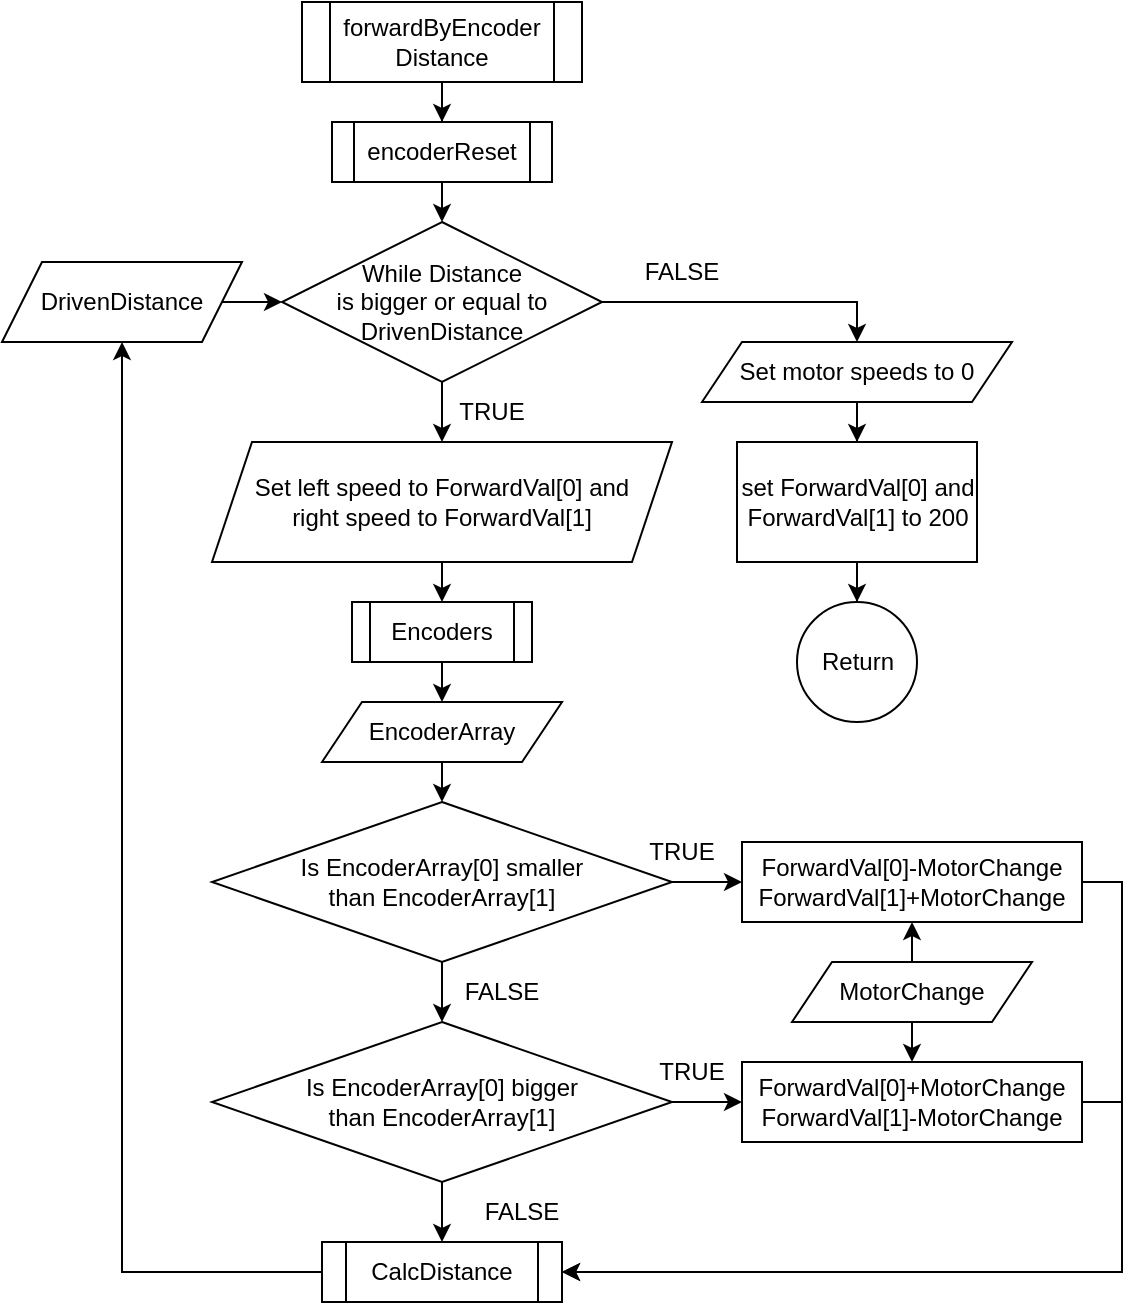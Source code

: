 <mxfile version="22.1.9" type="device">
  <diagram name="Page-1" id="1wHot74sVgRbxN3V9Pzl">
    <mxGraphModel dx="670" dy="1115" grid="1" gridSize="10" guides="1" tooltips="1" connect="1" arrows="1" fold="1" page="1" pageScale="1" pageWidth="850" pageHeight="1100" math="0" shadow="0">
      <root>
        <mxCell id="0" />
        <mxCell id="1" parent="0" />
        <mxCell id="OEuwmZ-vneeiG_g7fXwI-3" value="" style="edgeStyle=orthogonalEdgeStyle;rounded=0;orthogonalLoop=1;jettySize=auto;html=1;" parent="1" source="OEuwmZ-vneeiG_g7fXwI-1" target="OEuwmZ-vneeiG_g7fXwI-2" edge="1">
          <mxGeometry relative="1" as="geometry" />
        </mxCell>
        <mxCell id="OEuwmZ-vneeiG_g7fXwI-1" value="forwardByEncoder&lt;br&gt;Distance" style="shape=process;whiteSpace=wrap;html=1;backgroundOutline=1;" parent="1" vertex="1">
          <mxGeometry x="190" y="60" width="140" height="40" as="geometry" />
        </mxCell>
        <mxCell id="OEuwmZ-vneeiG_g7fXwI-5" style="edgeStyle=orthogonalEdgeStyle;rounded=0;orthogonalLoop=1;jettySize=auto;html=1;exitX=0.5;exitY=1;exitDx=0;exitDy=0;entryX=0.5;entryY=0;entryDx=0;entryDy=0;" parent="1" source="OEuwmZ-vneeiG_g7fXwI-2" target="OEuwmZ-vneeiG_g7fXwI-4" edge="1">
          <mxGeometry relative="1" as="geometry" />
        </mxCell>
        <mxCell id="OEuwmZ-vneeiG_g7fXwI-2" value="encoderReset" style="shape=process;whiteSpace=wrap;html=1;backgroundOutline=1;" parent="1" vertex="1">
          <mxGeometry x="205" y="120" width="110" height="30" as="geometry" />
        </mxCell>
        <mxCell id="OEuwmZ-vneeiG_g7fXwI-9" style="edgeStyle=orthogonalEdgeStyle;rounded=0;orthogonalLoop=1;jettySize=auto;html=1;exitX=0.5;exitY=1;exitDx=0;exitDy=0;entryX=0.5;entryY=0;entryDx=0;entryDy=0;" parent="1" source="OEuwmZ-vneeiG_g7fXwI-4" target="OEuwmZ-vneeiG_g7fXwI-8" edge="1">
          <mxGeometry relative="1" as="geometry" />
        </mxCell>
        <mxCell id="OEuwmZ-vneeiG_g7fXwI-39" style="edgeStyle=orthogonalEdgeStyle;rounded=0;orthogonalLoop=1;jettySize=auto;html=1;exitX=1;exitY=0.5;exitDx=0;exitDy=0;entryX=0.5;entryY=0;entryDx=0;entryDy=0;" parent="1" source="OEuwmZ-vneeiG_g7fXwI-4" target="OEuwmZ-vneeiG_g7fXwI-42" edge="1">
          <mxGeometry relative="1" as="geometry">
            <mxPoint x="395.0" y="210" as="targetPoint" />
          </mxGeometry>
        </mxCell>
        <mxCell id="OEuwmZ-vneeiG_g7fXwI-4" value="While Distance &lt;br&gt;is bigger or equal to DrivenDistance" style="rhombus;whiteSpace=wrap;html=1;" parent="1" vertex="1">
          <mxGeometry x="180" y="170" width="160" height="80" as="geometry" />
        </mxCell>
        <mxCell id="OEuwmZ-vneeiG_g7fXwI-12" style="edgeStyle=orthogonalEdgeStyle;rounded=0;orthogonalLoop=1;jettySize=auto;html=1;exitX=0.5;exitY=1;exitDx=0;exitDy=0;entryX=0.5;entryY=0;entryDx=0;entryDy=0;" parent="1" source="OEuwmZ-vneeiG_g7fXwI-8" target="OEuwmZ-vneeiG_g7fXwI-11" edge="1">
          <mxGeometry relative="1" as="geometry" />
        </mxCell>
        <mxCell id="OEuwmZ-vneeiG_g7fXwI-8" value="Set left speed to ForwardVal[0] and &lt;br&gt;right speed to ForwardVal[1]" style="shape=parallelogram;perimeter=parallelogramPerimeter;whiteSpace=wrap;html=1;fixedSize=1;" parent="1" vertex="1">
          <mxGeometry x="145" y="280" width="230" height="60" as="geometry" />
        </mxCell>
        <mxCell id="H-LEWs4ppPT2ZgdKhWzx-1" style="edgeStyle=orthogonalEdgeStyle;rounded=0;orthogonalLoop=1;jettySize=auto;html=1;exitX=0.5;exitY=1;exitDx=0;exitDy=0;entryX=0.5;entryY=0;entryDx=0;entryDy=0;" edge="1" parent="1" source="OEuwmZ-vneeiG_g7fXwI-11" target="OEuwmZ-vneeiG_g7fXwI-15">
          <mxGeometry relative="1" as="geometry" />
        </mxCell>
        <mxCell id="OEuwmZ-vneeiG_g7fXwI-11" value="Encoders" style="shape=process;whiteSpace=wrap;html=1;backgroundOutline=1;" parent="1" vertex="1">
          <mxGeometry x="215" y="360" width="90" height="30" as="geometry" />
        </mxCell>
        <mxCell id="OEuwmZ-vneeiG_g7fXwI-19" style="edgeStyle=orthogonalEdgeStyle;rounded=0;orthogonalLoop=1;jettySize=auto;html=1;exitX=1;exitY=0.5;exitDx=0;exitDy=0;entryX=0;entryY=0.5;entryDx=0;entryDy=0;" parent="1" source="OEuwmZ-vneeiG_g7fXwI-13" target="OEuwmZ-vneeiG_g7fXwI-18" edge="1">
          <mxGeometry relative="1" as="geometry" />
        </mxCell>
        <mxCell id="OEuwmZ-vneeiG_g7fXwI-21" style="edgeStyle=orthogonalEdgeStyle;rounded=0;orthogonalLoop=1;jettySize=auto;html=1;exitX=0.5;exitY=1;exitDx=0;exitDy=0;entryX=0.5;entryY=0;entryDx=0;entryDy=0;" parent="1" source="OEuwmZ-vneeiG_g7fXwI-13" target="OEuwmZ-vneeiG_g7fXwI-20" edge="1">
          <mxGeometry relative="1" as="geometry" />
        </mxCell>
        <mxCell id="OEuwmZ-vneeiG_g7fXwI-13" value="Is EncoderArray[0] smaller &lt;br&gt;than EncoderArray[1]" style="rhombus;whiteSpace=wrap;html=1;" parent="1" vertex="1">
          <mxGeometry x="145" y="460" width="230" height="80" as="geometry" />
        </mxCell>
        <mxCell id="H-LEWs4ppPT2ZgdKhWzx-2" style="edgeStyle=orthogonalEdgeStyle;rounded=0;orthogonalLoop=1;jettySize=auto;html=1;exitX=0.5;exitY=1;exitDx=0;exitDy=0;entryX=0.5;entryY=0;entryDx=0;entryDy=0;" edge="1" parent="1" source="OEuwmZ-vneeiG_g7fXwI-15" target="OEuwmZ-vneeiG_g7fXwI-13">
          <mxGeometry relative="1" as="geometry" />
        </mxCell>
        <mxCell id="OEuwmZ-vneeiG_g7fXwI-15" value="EncoderArray" style="shape=parallelogram;perimeter=parallelogramPerimeter;whiteSpace=wrap;html=1;fixedSize=1;" parent="1" vertex="1">
          <mxGeometry x="200" y="410" width="120" height="30" as="geometry" />
        </mxCell>
        <mxCell id="OEuwmZ-vneeiG_g7fXwI-34" style="edgeStyle=orthogonalEdgeStyle;rounded=0;orthogonalLoop=1;jettySize=auto;html=1;exitX=1;exitY=0.5;exitDx=0;exitDy=0;entryX=1;entryY=0.5;entryDx=0;entryDy=0;" parent="1" source="OEuwmZ-vneeiG_g7fXwI-18" target="OEuwmZ-vneeiG_g7fXwI-31" edge="1">
          <mxGeometry relative="1" as="geometry" />
        </mxCell>
        <mxCell id="OEuwmZ-vneeiG_g7fXwI-18" value="ForwardVal[0]-MotorChange&lt;br&gt;ForwardVal[1]+MotorChange" style="rounded=0;whiteSpace=wrap;html=1;" parent="1" vertex="1">
          <mxGeometry x="410" y="480" width="170" height="40" as="geometry" />
        </mxCell>
        <mxCell id="OEuwmZ-vneeiG_g7fXwI-23" style="edgeStyle=orthogonalEdgeStyle;rounded=0;orthogonalLoop=1;jettySize=auto;html=1;exitX=1;exitY=0.5;exitDx=0;exitDy=0;entryX=0;entryY=0.5;entryDx=0;entryDy=0;" parent="1" source="OEuwmZ-vneeiG_g7fXwI-20" target="OEuwmZ-vneeiG_g7fXwI-22" edge="1">
          <mxGeometry relative="1" as="geometry" />
        </mxCell>
        <mxCell id="OEuwmZ-vneeiG_g7fXwI-27" style="edgeStyle=orthogonalEdgeStyle;rounded=0;orthogonalLoop=1;jettySize=auto;html=1;exitX=0.5;exitY=1;exitDx=0;exitDy=0;entryX=0.5;entryY=0;entryDx=0;entryDy=0;" parent="1" source="OEuwmZ-vneeiG_g7fXwI-20" target="OEuwmZ-vneeiG_g7fXwI-31" edge="1">
          <mxGeometry relative="1" as="geometry">
            <mxPoint x="259.684" y="680" as="targetPoint" />
          </mxGeometry>
        </mxCell>
        <mxCell id="OEuwmZ-vneeiG_g7fXwI-20" value="Is EncoderArray[0] bigger&lt;br&gt;than EncoderArray[1]" style="rhombus;whiteSpace=wrap;html=1;" parent="1" vertex="1">
          <mxGeometry x="145" y="570" width="230" height="80" as="geometry" />
        </mxCell>
        <mxCell id="OEuwmZ-vneeiG_g7fXwI-35" style="edgeStyle=orthogonalEdgeStyle;rounded=0;orthogonalLoop=1;jettySize=auto;html=1;exitX=1;exitY=0.5;exitDx=0;exitDy=0;entryX=1;entryY=0.5;entryDx=0;entryDy=0;" parent="1" source="OEuwmZ-vneeiG_g7fXwI-22" target="OEuwmZ-vneeiG_g7fXwI-31" edge="1">
          <mxGeometry relative="1" as="geometry" />
        </mxCell>
        <mxCell id="OEuwmZ-vneeiG_g7fXwI-22" value="ForwardVal[0]+MotorChange&lt;br&gt;ForwardVal[1]-MotorChange" style="rounded=0;whiteSpace=wrap;html=1;" parent="1" vertex="1">
          <mxGeometry x="410" y="590" width="170" height="40" as="geometry" />
        </mxCell>
        <mxCell id="OEuwmZ-vneeiG_g7fXwI-24" value="FALSE" style="text;html=1;strokeColor=none;fillColor=none;align=center;verticalAlign=middle;whiteSpace=wrap;rounded=0;" parent="1" vertex="1">
          <mxGeometry x="260" y="540" width="60" height="30" as="geometry" />
        </mxCell>
        <mxCell id="OEuwmZ-vneeiG_g7fXwI-25" value="TRUE" style="text;html=1;strokeColor=none;fillColor=none;align=center;verticalAlign=middle;whiteSpace=wrap;rounded=0;" parent="1" vertex="1">
          <mxGeometry x="350" y="470" width="60" height="30" as="geometry" />
        </mxCell>
        <mxCell id="OEuwmZ-vneeiG_g7fXwI-26" value="TRUE" style="text;html=1;strokeColor=none;fillColor=none;align=center;verticalAlign=middle;whiteSpace=wrap;rounded=0;" parent="1" vertex="1">
          <mxGeometry x="355" y="580" width="60" height="30" as="geometry" />
        </mxCell>
        <mxCell id="OEuwmZ-vneeiG_g7fXwI-28" value="FALSE" style="text;html=1;strokeColor=none;fillColor=none;align=center;verticalAlign=middle;whiteSpace=wrap;rounded=0;" parent="1" vertex="1">
          <mxGeometry x="270" y="650" width="60" height="30" as="geometry" />
        </mxCell>
        <mxCell id="OEuwmZ-vneeiG_g7fXwI-30" style="edgeStyle=orthogonalEdgeStyle;rounded=0;orthogonalLoop=1;jettySize=auto;html=1;exitX=1;exitY=0.5;exitDx=0;exitDy=0;entryX=0;entryY=0.5;entryDx=0;entryDy=0;" parent="1" source="OEuwmZ-vneeiG_g7fXwI-29" target="OEuwmZ-vneeiG_g7fXwI-4" edge="1">
          <mxGeometry relative="1" as="geometry" />
        </mxCell>
        <mxCell id="OEuwmZ-vneeiG_g7fXwI-29" value="DrivenDistance" style="shape=parallelogram;perimeter=parallelogramPerimeter;whiteSpace=wrap;html=1;fixedSize=1;" parent="1" vertex="1">
          <mxGeometry x="40" y="190" width="120" height="40" as="geometry" />
        </mxCell>
        <mxCell id="H-LEWs4ppPT2ZgdKhWzx-3" style="edgeStyle=orthogonalEdgeStyle;rounded=0;orthogonalLoop=1;jettySize=auto;html=1;exitX=0;exitY=0.5;exitDx=0;exitDy=0;entryX=0.5;entryY=1;entryDx=0;entryDy=0;" edge="1" parent="1" source="OEuwmZ-vneeiG_g7fXwI-31" target="OEuwmZ-vneeiG_g7fXwI-29">
          <mxGeometry relative="1" as="geometry" />
        </mxCell>
        <mxCell id="OEuwmZ-vneeiG_g7fXwI-31" value="CalcDistance" style="shape=process;whiteSpace=wrap;html=1;backgroundOutline=1;" parent="1" vertex="1">
          <mxGeometry x="200" y="680" width="120" height="30" as="geometry" />
        </mxCell>
        <mxCell id="OEuwmZ-vneeiG_g7fXwI-40" value="TRUE" style="text;html=1;strokeColor=none;fillColor=none;align=center;verticalAlign=middle;whiteSpace=wrap;rounded=0;" parent="1" vertex="1">
          <mxGeometry x="255" y="250" width="60" height="30" as="geometry" />
        </mxCell>
        <mxCell id="OEuwmZ-vneeiG_g7fXwI-41" value="FALSE" style="text;html=1;strokeColor=none;fillColor=none;align=center;verticalAlign=middle;whiteSpace=wrap;rounded=0;" parent="1" vertex="1">
          <mxGeometry x="350" y="180" width="60" height="30" as="geometry" />
        </mxCell>
        <mxCell id="OEuwmZ-vneeiG_g7fXwI-45" value="" style="edgeStyle=orthogonalEdgeStyle;rounded=0;orthogonalLoop=1;jettySize=auto;html=1;" parent="1" source="OEuwmZ-vneeiG_g7fXwI-42" target="OEuwmZ-vneeiG_g7fXwI-44" edge="1">
          <mxGeometry relative="1" as="geometry" />
        </mxCell>
        <mxCell id="OEuwmZ-vneeiG_g7fXwI-42" value="Set motor speeds to 0" style="shape=parallelogram;perimeter=parallelogramPerimeter;whiteSpace=wrap;html=1;fixedSize=1;" parent="1" vertex="1">
          <mxGeometry x="390" y="230" width="155" height="30" as="geometry" />
        </mxCell>
        <mxCell id="OEuwmZ-vneeiG_g7fXwI-47" value="" style="edgeStyle=orthogonalEdgeStyle;rounded=0;orthogonalLoop=1;jettySize=auto;html=1;" parent="1" source="OEuwmZ-vneeiG_g7fXwI-44" target="OEuwmZ-vneeiG_g7fXwI-46" edge="1">
          <mxGeometry relative="1" as="geometry" />
        </mxCell>
        <mxCell id="OEuwmZ-vneeiG_g7fXwI-44" value="set ForwardVal[0] and ForwardVal[1] to 200" style="whiteSpace=wrap;html=1;rounded=0;" parent="1" vertex="1">
          <mxGeometry x="407.5" y="280" width="120" height="60" as="geometry" />
        </mxCell>
        <mxCell id="OEuwmZ-vneeiG_g7fXwI-46" value="Return" style="ellipse;whiteSpace=wrap;html=1;rounded=0;" parent="1" vertex="1">
          <mxGeometry x="437.5" y="360" width="60" height="60" as="geometry" />
        </mxCell>
        <mxCell id="OEuwmZ-vneeiG_g7fXwI-49" style="edgeStyle=orthogonalEdgeStyle;rounded=0;orthogonalLoop=1;jettySize=auto;html=1;exitX=0.5;exitY=0;exitDx=0;exitDy=0;entryX=0.5;entryY=1;entryDx=0;entryDy=0;" parent="1" source="OEuwmZ-vneeiG_g7fXwI-48" target="OEuwmZ-vneeiG_g7fXwI-18" edge="1">
          <mxGeometry relative="1" as="geometry" />
        </mxCell>
        <mxCell id="OEuwmZ-vneeiG_g7fXwI-50" style="edgeStyle=orthogonalEdgeStyle;rounded=0;orthogonalLoop=1;jettySize=auto;html=1;exitX=0.5;exitY=1;exitDx=0;exitDy=0;entryX=0.5;entryY=0;entryDx=0;entryDy=0;" parent="1" source="OEuwmZ-vneeiG_g7fXwI-48" target="OEuwmZ-vneeiG_g7fXwI-22" edge="1">
          <mxGeometry relative="1" as="geometry" />
        </mxCell>
        <mxCell id="OEuwmZ-vneeiG_g7fXwI-48" value="MotorChange" style="shape=parallelogram;perimeter=parallelogramPerimeter;whiteSpace=wrap;html=1;fixedSize=1;" parent="1" vertex="1">
          <mxGeometry x="435" y="540" width="120" height="30" as="geometry" />
        </mxCell>
      </root>
    </mxGraphModel>
  </diagram>
</mxfile>
